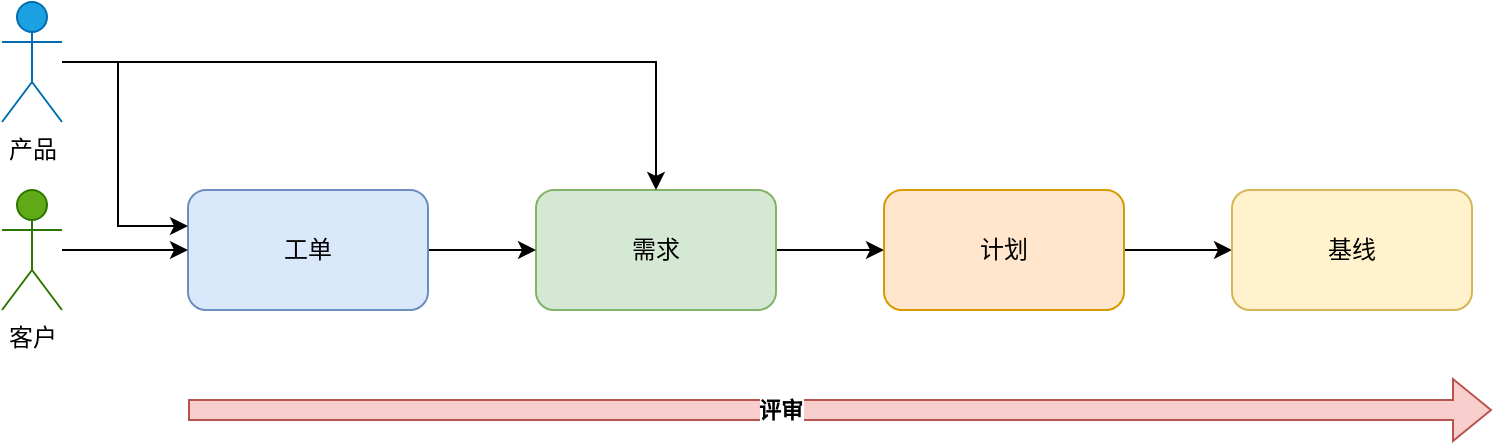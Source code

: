 <mxfile version="24.7.5">
  <diagram name="第 1 页" id="2eZtoxfymG-URuHRlI57">
    <mxGraphModel dx="1408" dy="680" grid="0" gridSize="10" guides="1" tooltips="1" connect="1" arrows="1" fold="1" page="0" pageScale="1" pageWidth="827" pageHeight="1169" math="0" shadow="0">
      <root>
        <mxCell id="0" />
        <mxCell id="1" parent="0" />
        <mxCell id="0LN4HkRfIZQRdqv7bYkw-5" value="" style="edgeStyle=orthogonalEdgeStyle;rounded=0;orthogonalLoop=1;jettySize=auto;html=1;" edge="1" parent="1" source="0LN4HkRfIZQRdqv7bYkw-1" target="0LN4HkRfIZQRdqv7bYkw-2">
          <mxGeometry relative="1" as="geometry" />
        </mxCell>
        <mxCell id="0LN4HkRfIZQRdqv7bYkw-1" value="需求" style="rounded=1;whiteSpace=wrap;html=1;fillColor=#d5e8d4;strokeColor=#82b366;" vertex="1" parent="1">
          <mxGeometry x="26" y="272" width="120" height="60" as="geometry" />
        </mxCell>
        <mxCell id="0LN4HkRfIZQRdqv7bYkw-8" value="" style="edgeStyle=orthogonalEdgeStyle;rounded=0;orthogonalLoop=1;jettySize=auto;html=1;" edge="1" parent="1" source="0LN4HkRfIZQRdqv7bYkw-2" target="0LN4HkRfIZQRdqv7bYkw-7">
          <mxGeometry relative="1" as="geometry" />
        </mxCell>
        <mxCell id="0LN4HkRfIZQRdqv7bYkw-2" value="计划" style="rounded=1;whiteSpace=wrap;html=1;fillColor=#ffe6cc;strokeColor=#d79b00;" vertex="1" parent="1">
          <mxGeometry x="200" y="272" width="120" height="60" as="geometry" />
        </mxCell>
        <mxCell id="0LN4HkRfIZQRdqv7bYkw-11" style="edgeStyle=orthogonalEdgeStyle;rounded=0;orthogonalLoop=1;jettySize=auto;html=1;" edge="1" parent="1" source="0LN4HkRfIZQRdqv7bYkw-3" target="0LN4HkRfIZQRdqv7bYkw-1">
          <mxGeometry relative="1" as="geometry" />
        </mxCell>
        <mxCell id="0LN4HkRfIZQRdqv7bYkw-3" value="工单" style="rounded=1;whiteSpace=wrap;html=1;fillColor=#dae8fc;strokeColor=#6c8ebf;" vertex="1" parent="1">
          <mxGeometry x="-148" y="272" width="120" height="60" as="geometry" />
        </mxCell>
        <mxCell id="0LN4HkRfIZQRdqv7bYkw-7" value="基线" style="rounded=1;whiteSpace=wrap;html=1;fillColor=#fff2cc;strokeColor=#d6b656;" vertex="1" parent="1">
          <mxGeometry x="374" y="272" width="120" height="60" as="geometry" />
        </mxCell>
        <mxCell id="0LN4HkRfIZQRdqv7bYkw-9" value="" style="shape=flexArrow;endArrow=classic;html=1;rounded=0;fillColor=#f8cecc;strokeColor=#b85450;" edge="1" parent="1">
          <mxGeometry width="50" height="50" relative="1" as="geometry">
            <mxPoint x="-148" y="382" as="sourcePoint" />
            <mxPoint x="504" y="382" as="targetPoint" />
          </mxGeometry>
        </mxCell>
        <mxCell id="0LN4HkRfIZQRdqv7bYkw-10" value="评审" style="edgeLabel;html=1;align=center;verticalAlign=middle;resizable=0;points=[];fontStyle=1" vertex="1" connectable="0" parent="0LN4HkRfIZQRdqv7bYkw-9">
          <mxGeometry x="-0.094" y="-5" relative="1" as="geometry">
            <mxPoint y="-5" as="offset" />
          </mxGeometry>
        </mxCell>
        <mxCell id="0LN4HkRfIZQRdqv7bYkw-15" style="edgeStyle=orthogonalEdgeStyle;rounded=0;orthogonalLoop=1;jettySize=auto;html=1;" edge="1" parent="1" source="0LN4HkRfIZQRdqv7bYkw-14" target="0LN4HkRfIZQRdqv7bYkw-3">
          <mxGeometry relative="1" as="geometry" />
        </mxCell>
        <mxCell id="0LN4HkRfIZQRdqv7bYkw-14" value="客户" style="shape=umlActor;verticalLabelPosition=bottom;verticalAlign=top;html=1;outlineConnect=0;fillColor=#60a917;fontColor=#000000;strokeColor=#2D7600;" vertex="1" parent="1">
          <mxGeometry x="-241" y="272" width="30" height="60" as="geometry" />
        </mxCell>
        <mxCell id="0LN4HkRfIZQRdqv7bYkw-21" style="edgeStyle=orthogonalEdgeStyle;rounded=0;orthogonalLoop=1;jettySize=auto;html=1;" edge="1" parent="1" source="0LN4HkRfIZQRdqv7bYkw-16" target="0LN4HkRfIZQRdqv7bYkw-3">
          <mxGeometry relative="1" as="geometry">
            <Array as="points">
              <mxPoint x="-183" y="208" />
              <mxPoint x="-183" y="290" />
            </Array>
          </mxGeometry>
        </mxCell>
        <mxCell id="0LN4HkRfIZQRdqv7bYkw-22" style="edgeStyle=orthogonalEdgeStyle;rounded=0;orthogonalLoop=1;jettySize=auto;html=1;" edge="1" parent="1" source="0LN4HkRfIZQRdqv7bYkw-16" target="0LN4HkRfIZQRdqv7bYkw-1">
          <mxGeometry relative="1" as="geometry" />
        </mxCell>
        <mxCell id="0LN4HkRfIZQRdqv7bYkw-16" value="产品" style="shape=umlActor;verticalLabelPosition=bottom;verticalAlign=top;html=1;outlineConnect=0;fillColor=#1ba1e2;fontColor=default;strokeColor=#006EAF;" vertex="1" parent="1">
          <mxGeometry x="-241" y="178" width="30" height="60" as="geometry" />
        </mxCell>
      </root>
    </mxGraphModel>
  </diagram>
</mxfile>
